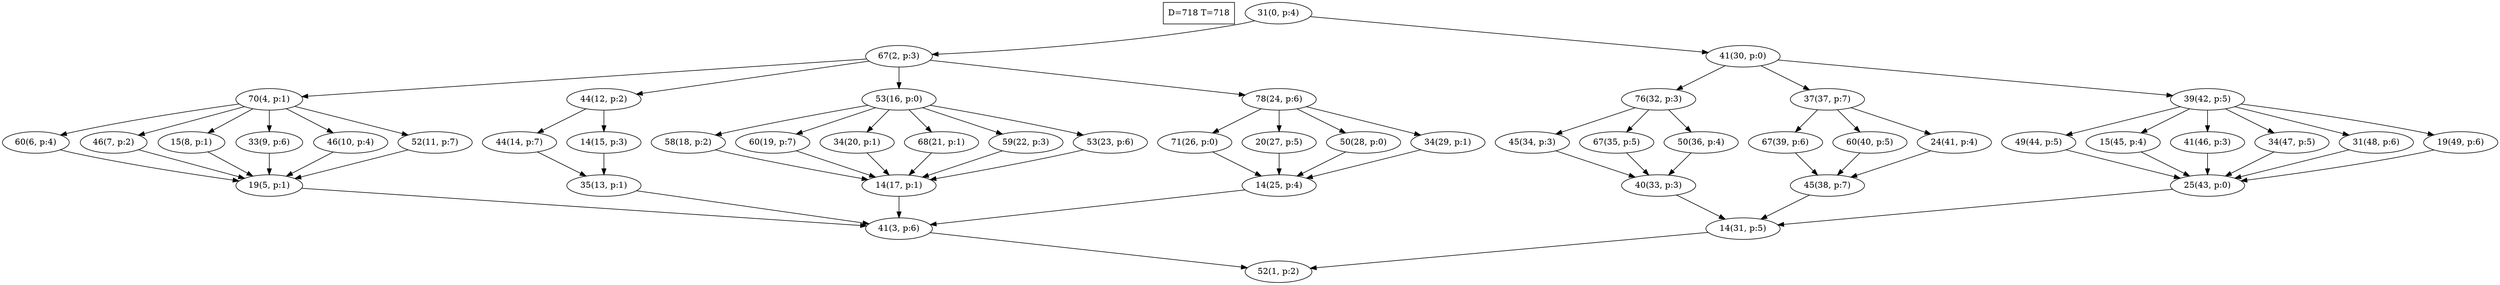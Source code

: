 digraph Task {
i [shape=box, label="D=718 T=718"]; 
0 [label="31(0, p:4)"];
1 [label="52(1, p:2)"];
2 [label="67(2, p:3)"];
3 [label="41(3, p:6)"];
4 [label="70(4, p:1)"];
5 [label="19(5, p:1)"];
6 [label="60(6, p:4)"];
7 [label="46(7, p:2)"];
8 [label="15(8, p:1)"];
9 [label="33(9, p:6)"];
10 [label="46(10, p:4)"];
11 [label="52(11, p:7)"];
12 [label="44(12, p:2)"];
13 [label="35(13, p:1)"];
14 [label="44(14, p:7)"];
15 [label="14(15, p:3)"];
16 [label="53(16, p:0)"];
17 [label="14(17, p:1)"];
18 [label="58(18, p:2)"];
19 [label="60(19, p:7)"];
20 [label="34(20, p:1)"];
21 [label="68(21, p:1)"];
22 [label="59(22, p:3)"];
23 [label="53(23, p:6)"];
24 [label="78(24, p:6)"];
25 [label="14(25, p:4)"];
26 [label="71(26, p:0)"];
27 [label="20(27, p:5)"];
28 [label="50(28, p:0)"];
29 [label="34(29, p:1)"];
30 [label="41(30, p:0)"];
31 [label="14(31, p:5)"];
32 [label="76(32, p:3)"];
33 [label="40(33, p:3)"];
34 [label="45(34, p:3)"];
35 [label="67(35, p:5)"];
36 [label="50(36, p:4)"];
37 [label="37(37, p:7)"];
38 [label="45(38, p:7)"];
39 [label="67(39, p:6)"];
40 [label="60(40, p:5)"];
41 [label="24(41, p:4)"];
42 [label="39(42, p:5)"];
43 [label="25(43, p:0)"];
44 [label="49(44, p:5)"];
45 [label="15(45, p:4)"];
46 [label="41(46, p:3)"];
47 [label="34(47, p:5)"];
48 [label="31(48, p:6)"];
49 [label="19(49, p:6)"];
0 -> 2;
0 -> 30;
2 -> 4;
2 -> 12;
2 -> 16;
2 -> 24;
3 -> 1;
4 -> 6;
4 -> 7;
4 -> 8;
4 -> 9;
4 -> 10;
4 -> 11;
5 -> 3;
6 -> 5;
7 -> 5;
8 -> 5;
9 -> 5;
10 -> 5;
11 -> 5;
12 -> 14;
12 -> 15;
13 -> 3;
14 -> 13;
15 -> 13;
16 -> 18;
16 -> 19;
16 -> 20;
16 -> 21;
16 -> 22;
16 -> 23;
17 -> 3;
18 -> 17;
19 -> 17;
20 -> 17;
21 -> 17;
22 -> 17;
23 -> 17;
24 -> 26;
24 -> 27;
24 -> 28;
24 -> 29;
25 -> 3;
26 -> 25;
27 -> 25;
28 -> 25;
29 -> 25;
30 -> 32;
30 -> 37;
30 -> 42;
31 -> 1;
32 -> 34;
32 -> 35;
32 -> 36;
33 -> 31;
34 -> 33;
35 -> 33;
36 -> 33;
37 -> 39;
37 -> 40;
37 -> 41;
38 -> 31;
39 -> 38;
40 -> 38;
41 -> 38;
42 -> 44;
42 -> 45;
42 -> 46;
42 -> 47;
42 -> 48;
42 -> 49;
43 -> 31;
44 -> 43;
45 -> 43;
46 -> 43;
47 -> 43;
48 -> 43;
49 -> 43;
}